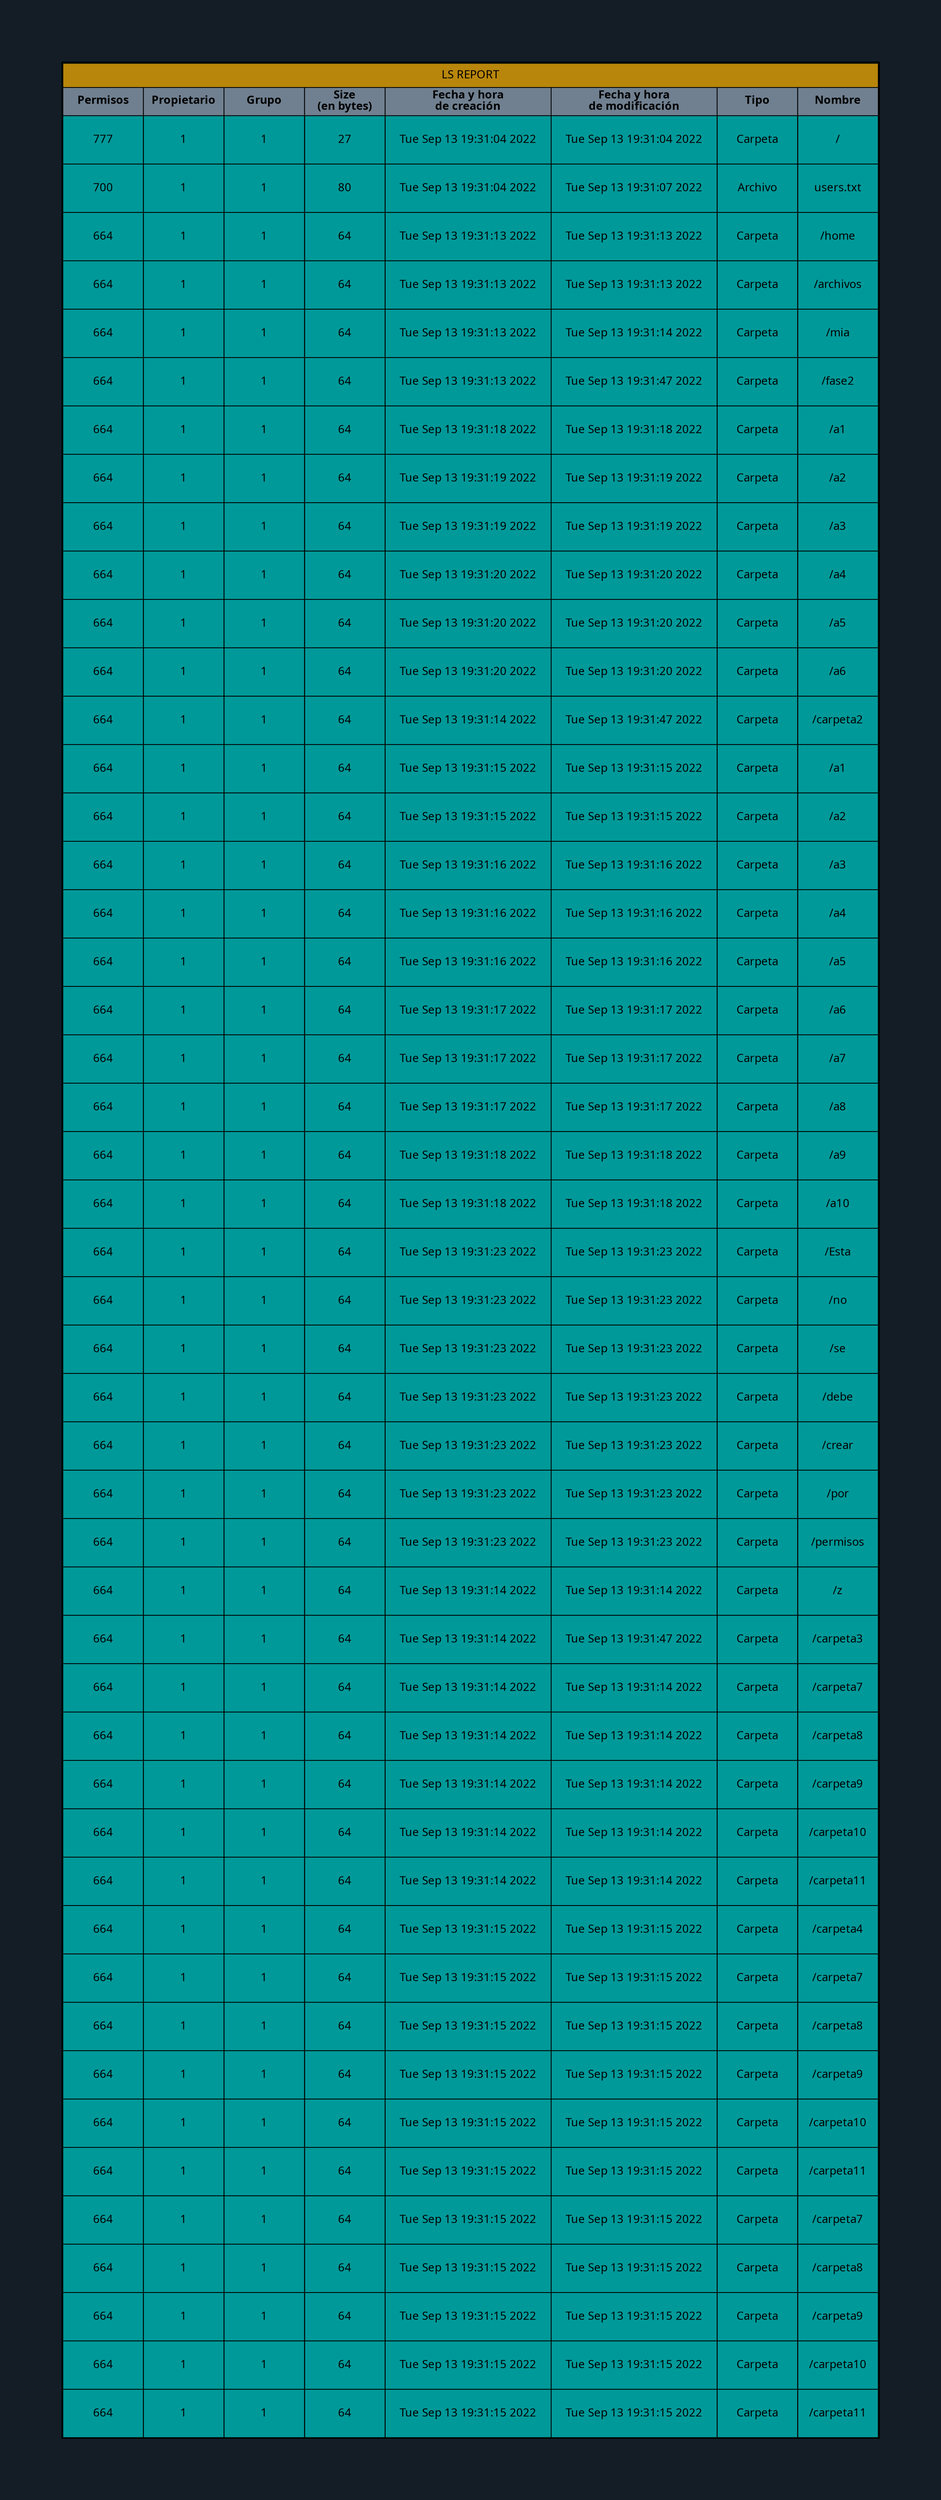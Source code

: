 digraph G {
graph[bgcolor="#141D26" margin=0]
rankdir="TB";
node [shape=plaintext fontname= "Ubuntu" fontsize="14"];
edge [style="invis"];

"Ls Report" [margin="1" label = <
<TABLE BGCOLOR="#009999" BORDER="2" COLOR="BLACK" CELLBORDER="1" CELLSPACING="0">
<TR>
<TD HEIGHT="30" BGCOLOR="#B8860B" COLSPAN="8">LS REPORT</TD>
</TR>

<TR>
<TD HEIGHT="35" WIDTH="100" BGCOLOR="#708090"><B>Permisos</B></TD>
<TD WIDTH="100" BGCOLOR="#708090"><B>Propietario</B></TD>
<TD WIDTH="100" BGCOLOR="#708090"><B>Grupo</B></TD>
<TD WIDTH="100" BGCOLOR="#708090"><B>Size<br/>(en bytes)</B></TD>
<TD WIDTH="100" BGCOLOR="#708090"><B>Fecha y hora<br/>de creación</B></TD>
<TD WIDTH="100" BGCOLOR="#708090"><B>Fecha y hora<br/>de modificación</B></TD>
<TD WIDTH="100" BGCOLOR="#708090"><B>Tipo</B></TD>
<TD WIDTH="100" BGCOLOR="#708090"><B>Nombre</B></TD>
</TR>

<TR>
<TD HEIGHT="60">777</TD>
<TD>1</TD>
<TD>1</TD>
<TD>27</TD>
<TD>    Tue Sep 13 19:31:04 2022
    </TD>
<TD>    Tue Sep 13 19:31:04 2022
    </TD>
<TD>Carpeta</TD>
<TD>/</TD>
</TR>

<TR>
<TD HEIGHT="60">700</TD>
<TD>1</TD>
<TD>1</TD>
<TD>80</TD>
<TD>    Tue Sep 13 19:31:04 2022
    </TD>
<TD>    Tue Sep 13 19:31:07 2022
    </TD>
<TD>Archivo</TD>
<TD>users.txt</TD>
</TR>

<TR>
<TD HEIGHT="60">664</TD>
<TD>1</TD>
<TD>1</TD>
<TD>64</TD>
<TD>    Tue Sep 13 19:31:13 2022
    </TD>
<TD>    Tue Sep 13 19:31:13 2022
    </TD>
<TD>Carpeta</TD>
<TD>/home</TD>
</TR>

<TR>
<TD HEIGHT="60">664</TD>
<TD>1</TD>
<TD>1</TD>
<TD>64</TD>
<TD>    Tue Sep 13 19:31:13 2022
    </TD>
<TD>    Tue Sep 13 19:31:13 2022
    </TD>
<TD>Carpeta</TD>
<TD>/archivos</TD>
</TR>

<TR>
<TD HEIGHT="60">664</TD>
<TD>1</TD>
<TD>1</TD>
<TD>64</TD>
<TD>    Tue Sep 13 19:31:13 2022
    </TD>
<TD>    Tue Sep 13 19:31:14 2022
    </TD>
<TD>Carpeta</TD>
<TD>/mia</TD>
</TR>

<TR>
<TD HEIGHT="60">664</TD>
<TD>1</TD>
<TD>1</TD>
<TD>64</TD>
<TD>    Tue Sep 13 19:31:13 2022
    </TD>
<TD>    Tue Sep 13 19:31:47 2022
    </TD>
<TD>Carpeta</TD>
<TD>/fase2</TD>
</TR>

<TR>
<TD HEIGHT="60">664</TD>
<TD>1</TD>
<TD>1</TD>
<TD>64</TD>
<TD>    Tue Sep 13 19:31:18 2022
    </TD>
<TD>    Tue Sep 13 19:31:18 2022
    </TD>
<TD>Carpeta</TD>
<TD>/a1</TD>
</TR>

<TR>
<TD HEIGHT="60">664</TD>
<TD>1</TD>
<TD>1</TD>
<TD>64</TD>
<TD>    Tue Sep 13 19:31:19 2022
    </TD>
<TD>    Tue Sep 13 19:31:19 2022
    </TD>
<TD>Carpeta</TD>
<TD>/a2</TD>
</TR>

<TR>
<TD HEIGHT="60">664</TD>
<TD>1</TD>
<TD>1</TD>
<TD>64</TD>
<TD>    Tue Sep 13 19:31:19 2022
    </TD>
<TD>    Tue Sep 13 19:31:19 2022
    </TD>
<TD>Carpeta</TD>
<TD>/a3</TD>
</TR>

<TR>
<TD HEIGHT="60">664</TD>
<TD>1</TD>
<TD>1</TD>
<TD>64</TD>
<TD>    Tue Sep 13 19:31:20 2022
    </TD>
<TD>    Tue Sep 13 19:31:20 2022
    </TD>
<TD>Carpeta</TD>
<TD>/a4</TD>
</TR>

<TR>
<TD HEIGHT="60">664</TD>
<TD>1</TD>
<TD>1</TD>
<TD>64</TD>
<TD>    Tue Sep 13 19:31:20 2022
    </TD>
<TD>    Tue Sep 13 19:31:20 2022
    </TD>
<TD>Carpeta</TD>
<TD>/a5</TD>
</TR>

<TR>
<TD HEIGHT="60">664</TD>
<TD>1</TD>
<TD>1</TD>
<TD>64</TD>
<TD>    Tue Sep 13 19:31:20 2022
    </TD>
<TD>    Tue Sep 13 19:31:20 2022
    </TD>
<TD>Carpeta</TD>
<TD>/a6</TD>
</TR>

<TR>
<TD HEIGHT="60">664</TD>
<TD>1</TD>
<TD>1</TD>
<TD>64</TD>
<TD>    Tue Sep 13 19:31:14 2022
    </TD>
<TD>    Tue Sep 13 19:31:47 2022
    </TD>
<TD>Carpeta</TD>
<TD>/carpeta2</TD>
</TR>

<TR>
<TD HEIGHT="60">664</TD>
<TD>1</TD>
<TD>1</TD>
<TD>64</TD>
<TD>    Tue Sep 13 19:31:15 2022
    </TD>
<TD>    Tue Sep 13 19:31:15 2022
    </TD>
<TD>Carpeta</TD>
<TD>/a1</TD>
</TR>

<TR>
<TD HEIGHT="60">664</TD>
<TD>1</TD>
<TD>1</TD>
<TD>64</TD>
<TD>    Tue Sep 13 19:31:15 2022
    </TD>
<TD>    Tue Sep 13 19:31:15 2022
    </TD>
<TD>Carpeta</TD>
<TD>/a2</TD>
</TR>

<TR>
<TD HEIGHT="60">664</TD>
<TD>1</TD>
<TD>1</TD>
<TD>64</TD>
<TD>    Tue Sep 13 19:31:16 2022
    </TD>
<TD>    Tue Sep 13 19:31:16 2022
    </TD>
<TD>Carpeta</TD>
<TD>/a3</TD>
</TR>

<TR>
<TD HEIGHT="60">664</TD>
<TD>1</TD>
<TD>1</TD>
<TD>64</TD>
<TD>    Tue Sep 13 19:31:16 2022
    </TD>
<TD>    Tue Sep 13 19:31:16 2022
    </TD>
<TD>Carpeta</TD>
<TD>/a4</TD>
</TR>

<TR>
<TD HEIGHT="60">664</TD>
<TD>1</TD>
<TD>1</TD>
<TD>64</TD>
<TD>    Tue Sep 13 19:31:16 2022
    </TD>
<TD>    Tue Sep 13 19:31:16 2022
    </TD>
<TD>Carpeta</TD>
<TD>/a5</TD>
</TR>

<TR>
<TD HEIGHT="60">664</TD>
<TD>1</TD>
<TD>1</TD>
<TD>64</TD>
<TD>    Tue Sep 13 19:31:17 2022
    </TD>
<TD>    Tue Sep 13 19:31:17 2022
    </TD>
<TD>Carpeta</TD>
<TD>/a6</TD>
</TR>

<TR>
<TD HEIGHT="60">664</TD>
<TD>1</TD>
<TD>1</TD>
<TD>64</TD>
<TD>    Tue Sep 13 19:31:17 2022
    </TD>
<TD>    Tue Sep 13 19:31:17 2022
    </TD>
<TD>Carpeta</TD>
<TD>/a7</TD>
</TR>

<TR>
<TD HEIGHT="60">664</TD>
<TD>1</TD>
<TD>1</TD>
<TD>64</TD>
<TD>    Tue Sep 13 19:31:17 2022
    </TD>
<TD>    Tue Sep 13 19:31:17 2022
    </TD>
<TD>Carpeta</TD>
<TD>/a8</TD>
</TR>

<TR>
<TD HEIGHT="60">664</TD>
<TD>1</TD>
<TD>1</TD>
<TD>64</TD>
<TD>    Tue Sep 13 19:31:18 2022
    </TD>
<TD>    Tue Sep 13 19:31:18 2022
    </TD>
<TD>Carpeta</TD>
<TD>/a9</TD>
</TR>

<TR>
<TD HEIGHT="60">664</TD>
<TD>1</TD>
<TD>1</TD>
<TD>64</TD>
<TD>    Tue Sep 13 19:31:18 2022
    </TD>
<TD>    Tue Sep 13 19:31:18 2022
    </TD>
<TD>Carpeta</TD>
<TD>/a10</TD>
</TR>

<TR>
<TD HEIGHT="60">664</TD>
<TD>1</TD>
<TD>1</TD>
<TD>64</TD>
<TD>    Tue Sep 13 19:31:23 2022
    </TD>
<TD>    Tue Sep 13 19:31:23 2022
    </TD>
<TD>Carpeta</TD>
<TD>/Esta</TD>
</TR>

<TR>
<TD HEIGHT="60">664</TD>
<TD>1</TD>
<TD>1</TD>
<TD>64</TD>
<TD>    Tue Sep 13 19:31:23 2022
    </TD>
<TD>    Tue Sep 13 19:31:23 2022
    </TD>
<TD>Carpeta</TD>
<TD>/no</TD>
</TR>

<TR>
<TD HEIGHT="60">664</TD>
<TD>1</TD>
<TD>1</TD>
<TD>64</TD>
<TD>    Tue Sep 13 19:31:23 2022
    </TD>
<TD>    Tue Sep 13 19:31:23 2022
    </TD>
<TD>Carpeta</TD>
<TD>/se</TD>
</TR>

<TR>
<TD HEIGHT="60">664</TD>
<TD>1</TD>
<TD>1</TD>
<TD>64</TD>
<TD>    Tue Sep 13 19:31:23 2022
    </TD>
<TD>    Tue Sep 13 19:31:23 2022
    </TD>
<TD>Carpeta</TD>
<TD>/debe</TD>
</TR>

<TR>
<TD HEIGHT="60">664</TD>
<TD>1</TD>
<TD>1</TD>
<TD>64</TD>
<TD>    Tue Sep 13 19:31:23 2022
    </TD>
<TD>    Tue Sep 13 19:31:23 2022
    </TD>
<TD>Carpeta</TD>
<TD>/crear</TD>
</TR>

<TR>
<TD HEIGHT="60">664</TD>
<TD>1</TD>
<TD>1</TD>
<TD>64</TD>
<TD>    Tue Sep 13 19:31:23 2022
    </TD>
<TD>    Tue Sep 13 19:31:23 2022
    </TD>
<TD>Carpeta</TD>
<TD>/por</TD>
</TR>

<TR>
<TD HEIGHT="60">664</TD>
<TD>1</TD>
<TD>1</TD>
<TD>64</TD>
<TD>    Tue Sep 13 19:31:23 2022
    </TD>
<TD>    Tue Sep 13 19:31:23 2022
    </TD>
<TD>Carpeta</TD>
<TD>/permisos</TD>
</TR>

<TR>
<TD HEIGHT="60">664</TD>
<TD>1</TD>
<TD>1</TD>
<TD>64</TD>
<TD>    Tue Sep 13 19:31:14 2022
    </TD>
<TD>    Tue Sep 13 19:31:14 2022
    </TD>
<TD>Carpeta</TD>
<TD>/z</TD>
</TR>

<TR>
<TD HEIGHT="60">664</TD>
<TD>1</TD>
<TD>1</TD>
<TD>64</TD>
<TD>    Tue Sep 13 19:31:14 2022
    </TD>
<TD>    Tue Sep 13 19:31:47 2022
    </TD>
<TD>Carpeta</TD>
<TD>/carpeta3</TD>
</TR>

<TR>
<TD HEIGHT="60">664</TD>
<TD>1</TD>
<TD>1</TD>
<TD>64</TD>
<TD>    Tue Sep 13 19:31:14 2022
    </TD>
<TD>    Tue Sep 13 19:31:14 2022
    </TD>
<TD>Carpeta</TD>
<TD>/carpeta7</TD>
</TR>

<TR>
<TD HEIGHT="60">664</TD>
<TD>1</TD>
<TD>1</TD>
<TD>64</TD>
<TD>    Tue Sep 13 19:31:14 2022
    </TD>
<TD>    Tue Sep 13 19:31:14 2022
    </TD>
<TD>Carpeta</TD>
<TD>/carpeta8</TD>
</TR>

<TR>
<TD HEIGHT="60">664</TD>
<TD>1</TD>
<TD>1</TD>
<TD>64</TD>
<TD>    Tue Sep 13 19:31:14 2022
    </TD>
<TD>    Tue Sep 13 19:31:14 2022
    </TD>
<TD>Carpeta</TD>
<TD>/carpeta9</TD>
</TR>

<TR>
<TD HEIGHT="60">664</TD>
<TD>1</TD>
<TD>1</TD>
<TD>64</TD>
<TD>    Tue Sep 13 19:31:14 2022
    </TD>
<TD>    Tue Sep 13 19:31:14 2022
    </TD>
<TD>Carpeta</TD>
<TD>/carpeta10</TD>
</TR>

<TR>
<TD HEIGHT="60">664</TD>
<TD>1</TD>
<TD>1</TD>
<TD>64</TD>
<TD>    Tue Sep 13 19:31:14 2022
    </TD>
<TD>    Tue Sep 13 19:31:14 2022
    </TD>
<TD>Carpeta</TD>
<TD>/carpeta11</TD>
</TR>

<TR>
<TD HEIGHT="60">664</TD>
<TD>1</TD>
<TD>1</TD>
<TD>64</TD>
<TD>    Tue Sep 13 19:31:15 2022
    </TD>
<TD>    Tue Sep 13 19:31:15 2022
    </TD>
<TD>Carpeta</TD>
<TD>/carpeta4</TD>
</TR>

<TR>
<TD HEIGHT="60">664</TD>
<TD>1</TD>
<TD>1</TD>
<TD>64</TD>
<TD>    Tue Sep 13 19:31:15 2022
    </TD>
<TD>    Tue Sep 13 19:31:15 2022
    </TD>
<TD>Carpeta</TD>
<TD>/carpeta7</TD>
</TR>

<TR>
<TD HEIGHT="60">664</TD>
<TD>1</TD>
<TD>1</TD>
<TD>64</TD>
<TD>    Tue Sep 13 19:31:15 2022
    </TD>
<TD>    Tue Sep 13 19:31:15 2022
    </TD>
<TD>Carpeta</TD>
<TD>/carpeta8</TD>
</TR>

<TR>
<TD HEIGHT="60">664</TD>
<TD>1</TD>
<TD>1</TD>
<TD>64</TD>
<TD>    Tue Sep 13 19:31:15 2022
    </TD>
<TD>    Tue Sep 13 19:31:15 2022
    </TD>
<TD>Carpeta</TD>
<TD>/carpeta9</TD>
</TR>

<TR>
<TD HEIGHT="60">664</TD>
<TD>1</TD>
<TD>1</TD>
<TD>64</TD>
<TD>    Tue Sep 13 19:31:15 2022
    </TD>
<TD>    Tue Sep 13 19:31:15 2022
    </TD>
<TD>Carpeta</TD>
<TD>/carpeta10</TD>
</TR>

<TR>
<TD HEIGHT="60">664</TD>
<TD>1</TD>
<TD>1</TD>
<TD>64</TD>
<TD>    Tue Sep 13 19:31:15 2022
    </TD>
<TD>    Tue Sep 13 19:31:15 2022
    </TD>
<TD>Carpeta</TD>
<TD>/carpeta11</TD>
</TR>

<TR>
<TD HEIGHT="60">664</TD>
<TD>1</TD>
<TD>1</TD>
<TD>64</TD>
<TD>    Tue Sep 13 19:31:15 2022
    </TD>
<TD>    Tue Sep 13 19:31:15 2022
    </TD>
<TD>Carpeta</TD>
<TD>/carpeta7</TD>
</TR>

<TR>
<TD HEIGHT="60">664</TD>
<TD>1</TD>
<TD>1</TD>
<TD>64</TD>
<TD>    Tue Sep 13 19:31:15 2022
    </TD>
<TD>    Tue Sep 13 19:31:15 2022
    </TD>
<TD>Carpeta</TD>
<TD>/carpeta8</TD>
</TR>

<TR>
<TD HEIGHT="60">664</TD>
<TD>1</TD>
<TD>1</TD>
<TD>64</TD>
<TD>    Tue Sep 13 19:31:15 2022
    </TD>
<TD>    Tue Sep 13 19:31:15 2022
    </TD>
<TD>Carpeta</TD>
<TD>/carpeta9</TD>
</TR>

<TR>
<TD HEIGHT="60">664</TD>
<TD>1</TD>
<TD>1</TD>
<TD>64</TD>
<TD>    Tue Sep 13 19:31:15 2022
    </TD>
<TD>    Tue Sep 13 19:31:15 2022
    </TD>
<TD>Carpeta</TD>
<TD>/carpeta10</TD>
</TR>

<TR>
<TD HEIGHT="60">664</TD>
<TD>1</TD>
<TD>1</TD>
<TD>64</TD>
<TD>    Tue Sep 13 19:31:15 2022
    </TD>
<TD>    Tue Sep 13 19:31:15 2022
    </TD>
<TD>Carpeta</TD>
<TD>/carpeta11</TD>
</TR>

</TABLE>>];
}